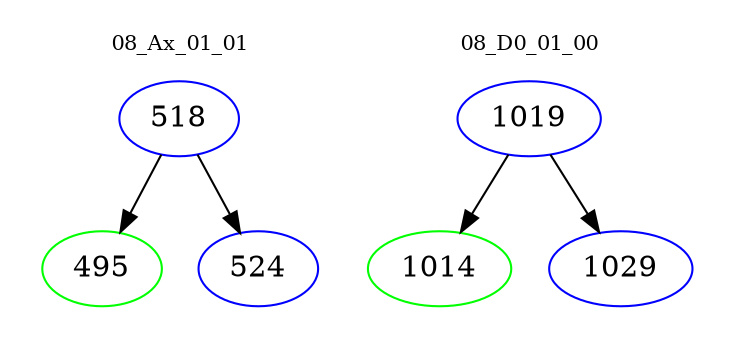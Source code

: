 digraph{
subgraph cluster_0 {
color = white
label = "08_Ax_01_01";
fontsize=10;
T0_518 [label="518", color="blue"]
T0_518 -> T0_495 [color="black"]
T0_495 [label="495", color="green"]
T0_518 -> T0_524 [color="black"]
T0_524 [label="524", color="blue"]
}
subgraph cluster_1 {
color = white
label = "08_D0_01_00";
fontsize=10;
T1_1019 [label="1019", color="blue"]
T1_1019 -> T1_1014 [color="black"]
T1_1014 [label="1014", color="green"]
T1_1019 -> T1_1029 [color="black"]
T1_1029 [label="1029", color="blue"]
}
}
